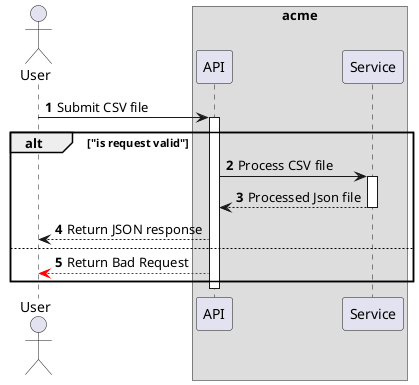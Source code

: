 @startuml
'https://plantuml.com/sequence-diagram

autonumber

actor User
box "acme"
    participant API
    participant Service
end box

User -> API: Submit CSV file
activate API

alt "is request valid"
    API -> Service: Process CSV file
    activate Service
    Service --> API: Processed Json file
    deactivate Service
    API --> User: Return JSON response
else
API -[#red]->  User: Return Bad Request
end alt

deactivate API
@enduml
